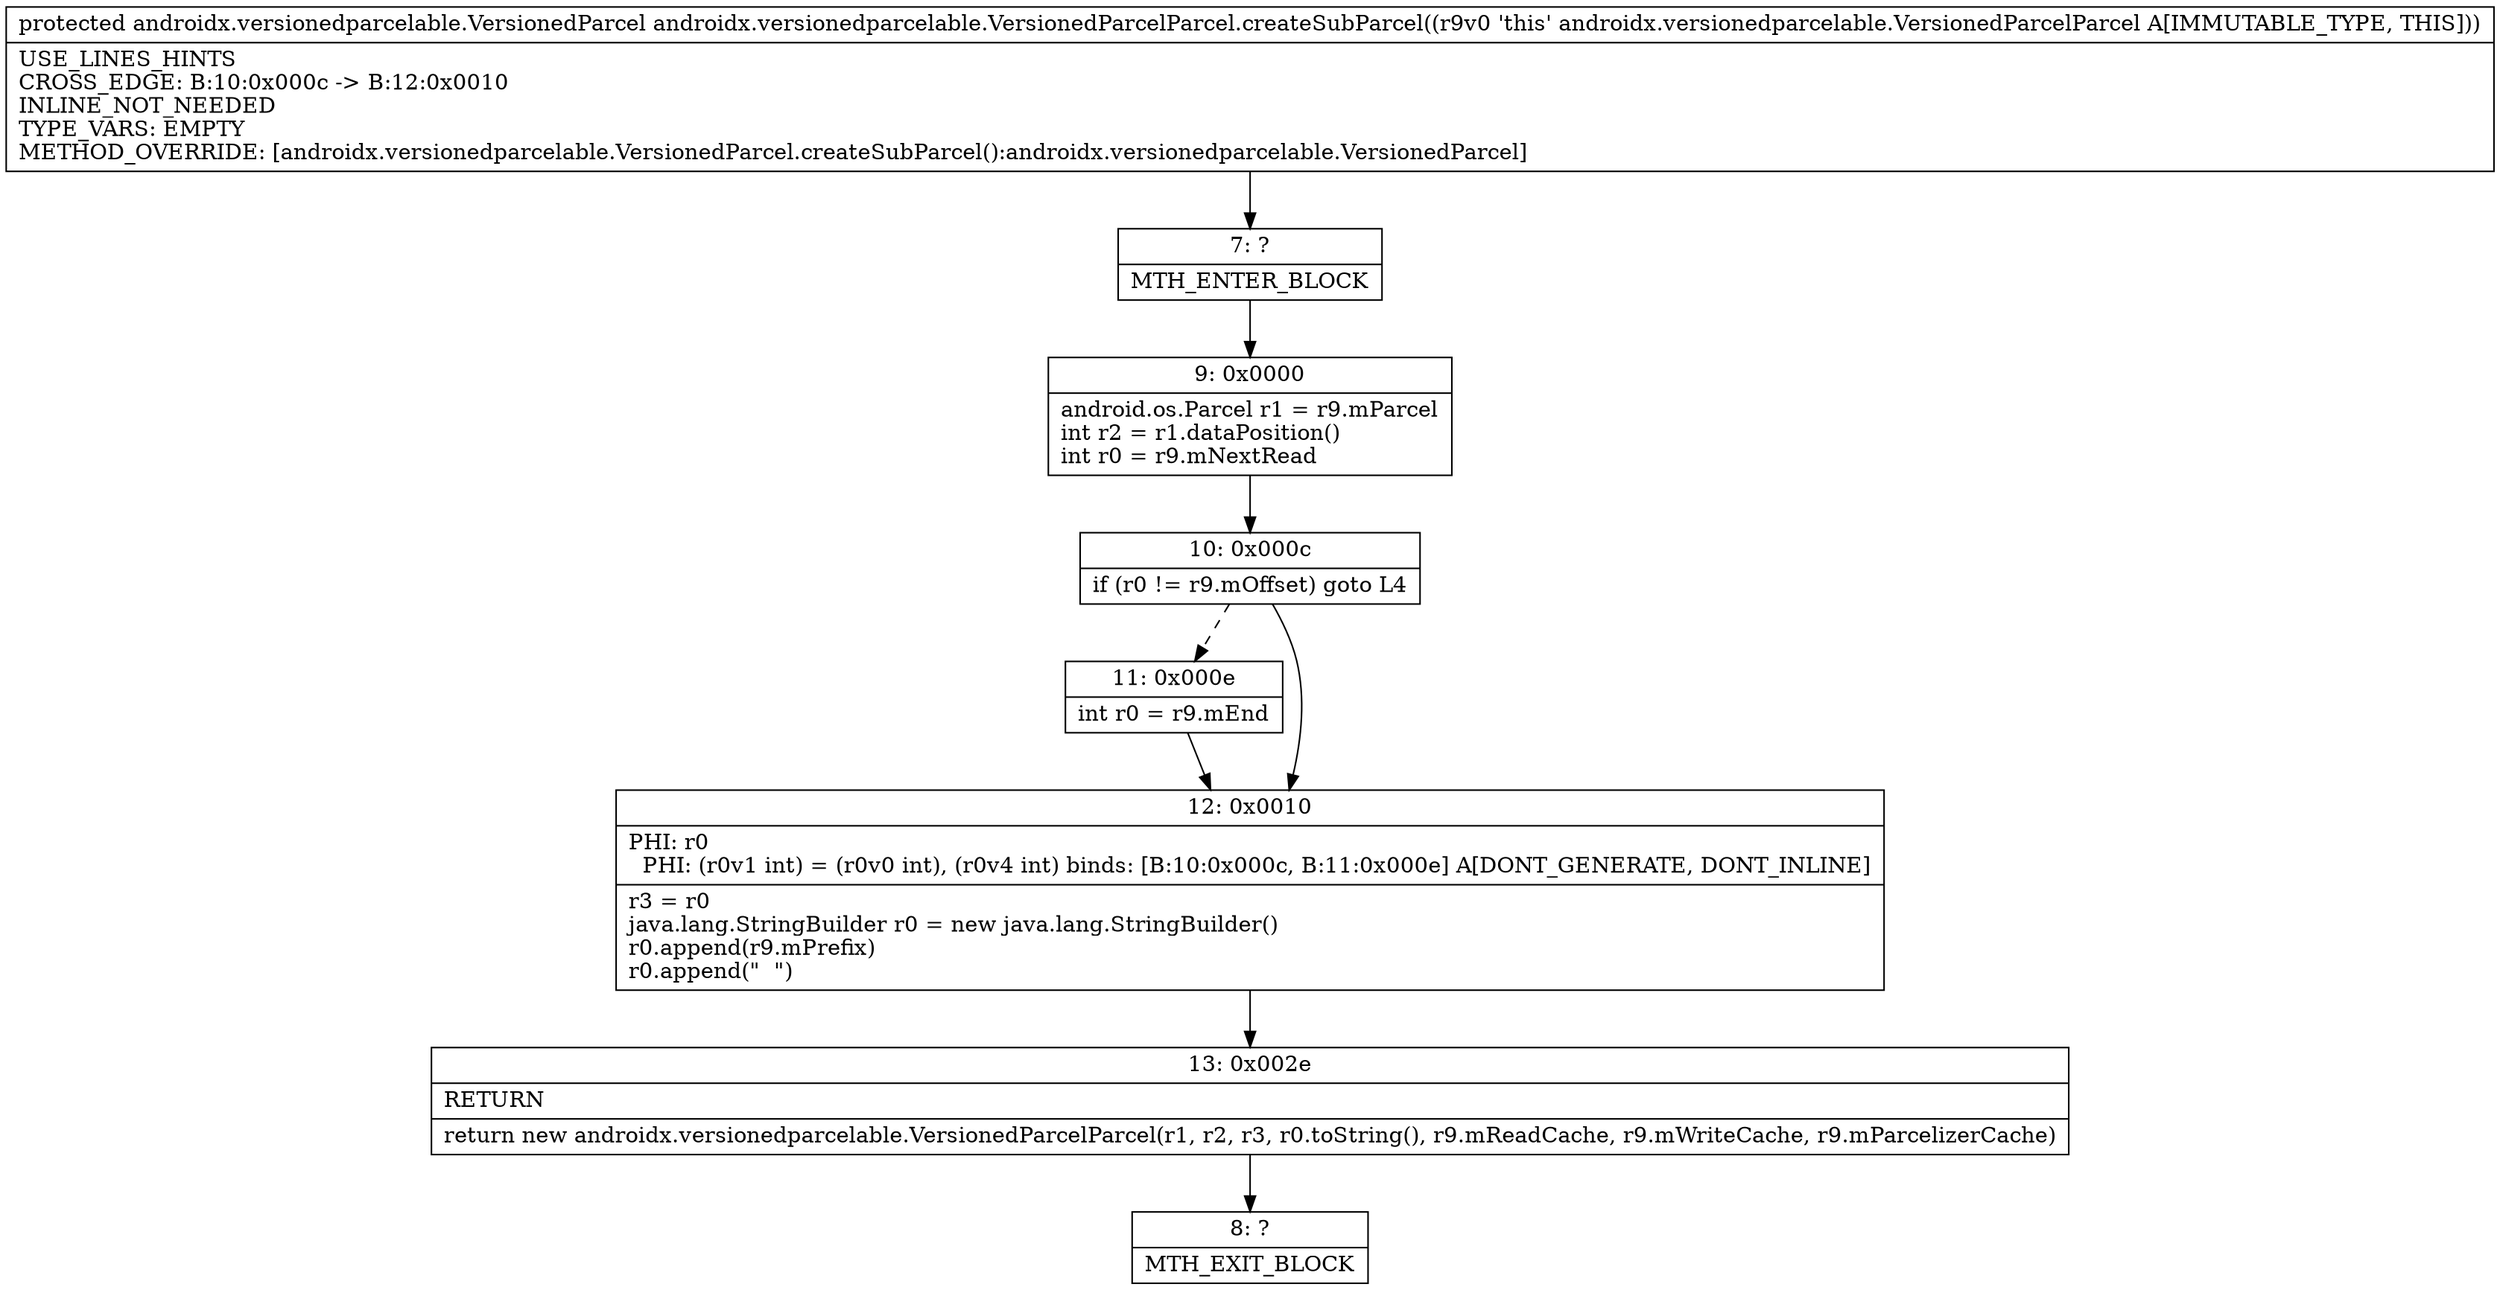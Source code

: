 digraph "CFG forandroidx.versionedparcelable.VersionedParcelParcel.createSubParcel()Landroidx\/versionedparcelable\/VersionedParcel;" {
Node_7 [shape=record,label="{7\:\ ?|MTH_ENTER_BLOCK\l}"];
Node_9 [shape=record,label="{9\:\ 0x0000|android.os.Parcel r1 = r9.mParcel\lint r2 = r1.dataPosition()\lint r0 = r9.mNextRead\l}"];
Node_10 [shape=record,label="{10\:\ 0x000c|if (r0 != r9.mOffset) goto L4\l}"];
Node_11 [shape=record,label="{11\:\ 0x000e|int r0 = r9.mEnd\l}"];
Node_12 [shape=record,label="{12\:\ 0x0010|PHI: r0 \l  PHI: (r0v1 int) = (r0v0 int), (r0v4 int) binds: [B:10:0x000c, B:11:0x000e] A[DONT_GENERATE, DONT_INLINE]\l|r3 = r0\ljava.lang.StringBuilder r0 = new java.lang.StringBuilder()\lr0.append(r9.mPrefix)\lr0.append(\"  \")\l}"];
Node_13 [shape=record,label="{13\:\ 0x002e|RETURN\l|return new androidx.versionedparcelable.VersionedParcelParcel(r1, r2, r3, r0.toString(), r9.mReadCache, r9.mWriteCache, r9.mParcelizerCache)\l}"];
Node_8 [shape=record,label="{8\:\ ?|MTH_EXIT_BLOCK\l}"];
MethodNode[shape=record,label="{protected androidx.versionedparcelable.VersionedParcel androidx.versionedparcelable.VersionedParcelParcel.createSubParcel((r9v0 'this' androidx.versionedparcelable.VersionedParcelParcel A[IMMUTABLE_TYPE, THIS]))  | USE_LINES_HINTS\lCROSS_EDGE: B:10:0x000c \-\> B:12:0x0010\lINLINE_NOT_NEEDED\lTYPE_VARS: EMPTY\lMETHOD_OVERRIDE: [androidx.versionedparcelable.VersionedParcel.createSubParcel():androidx.versionedparcelable.VersionedParcel]\l}"];
MethodNode -> Node_7;Node_7 -> Node_9;
Node_9 -> Node_10;
Node_10 -> Node_11[style=dashed];
Node_10 -> Node_12;
Node_11 -> Node_12;
Node_12 -> Node_13;
Node_13 -> Node_8;
}

